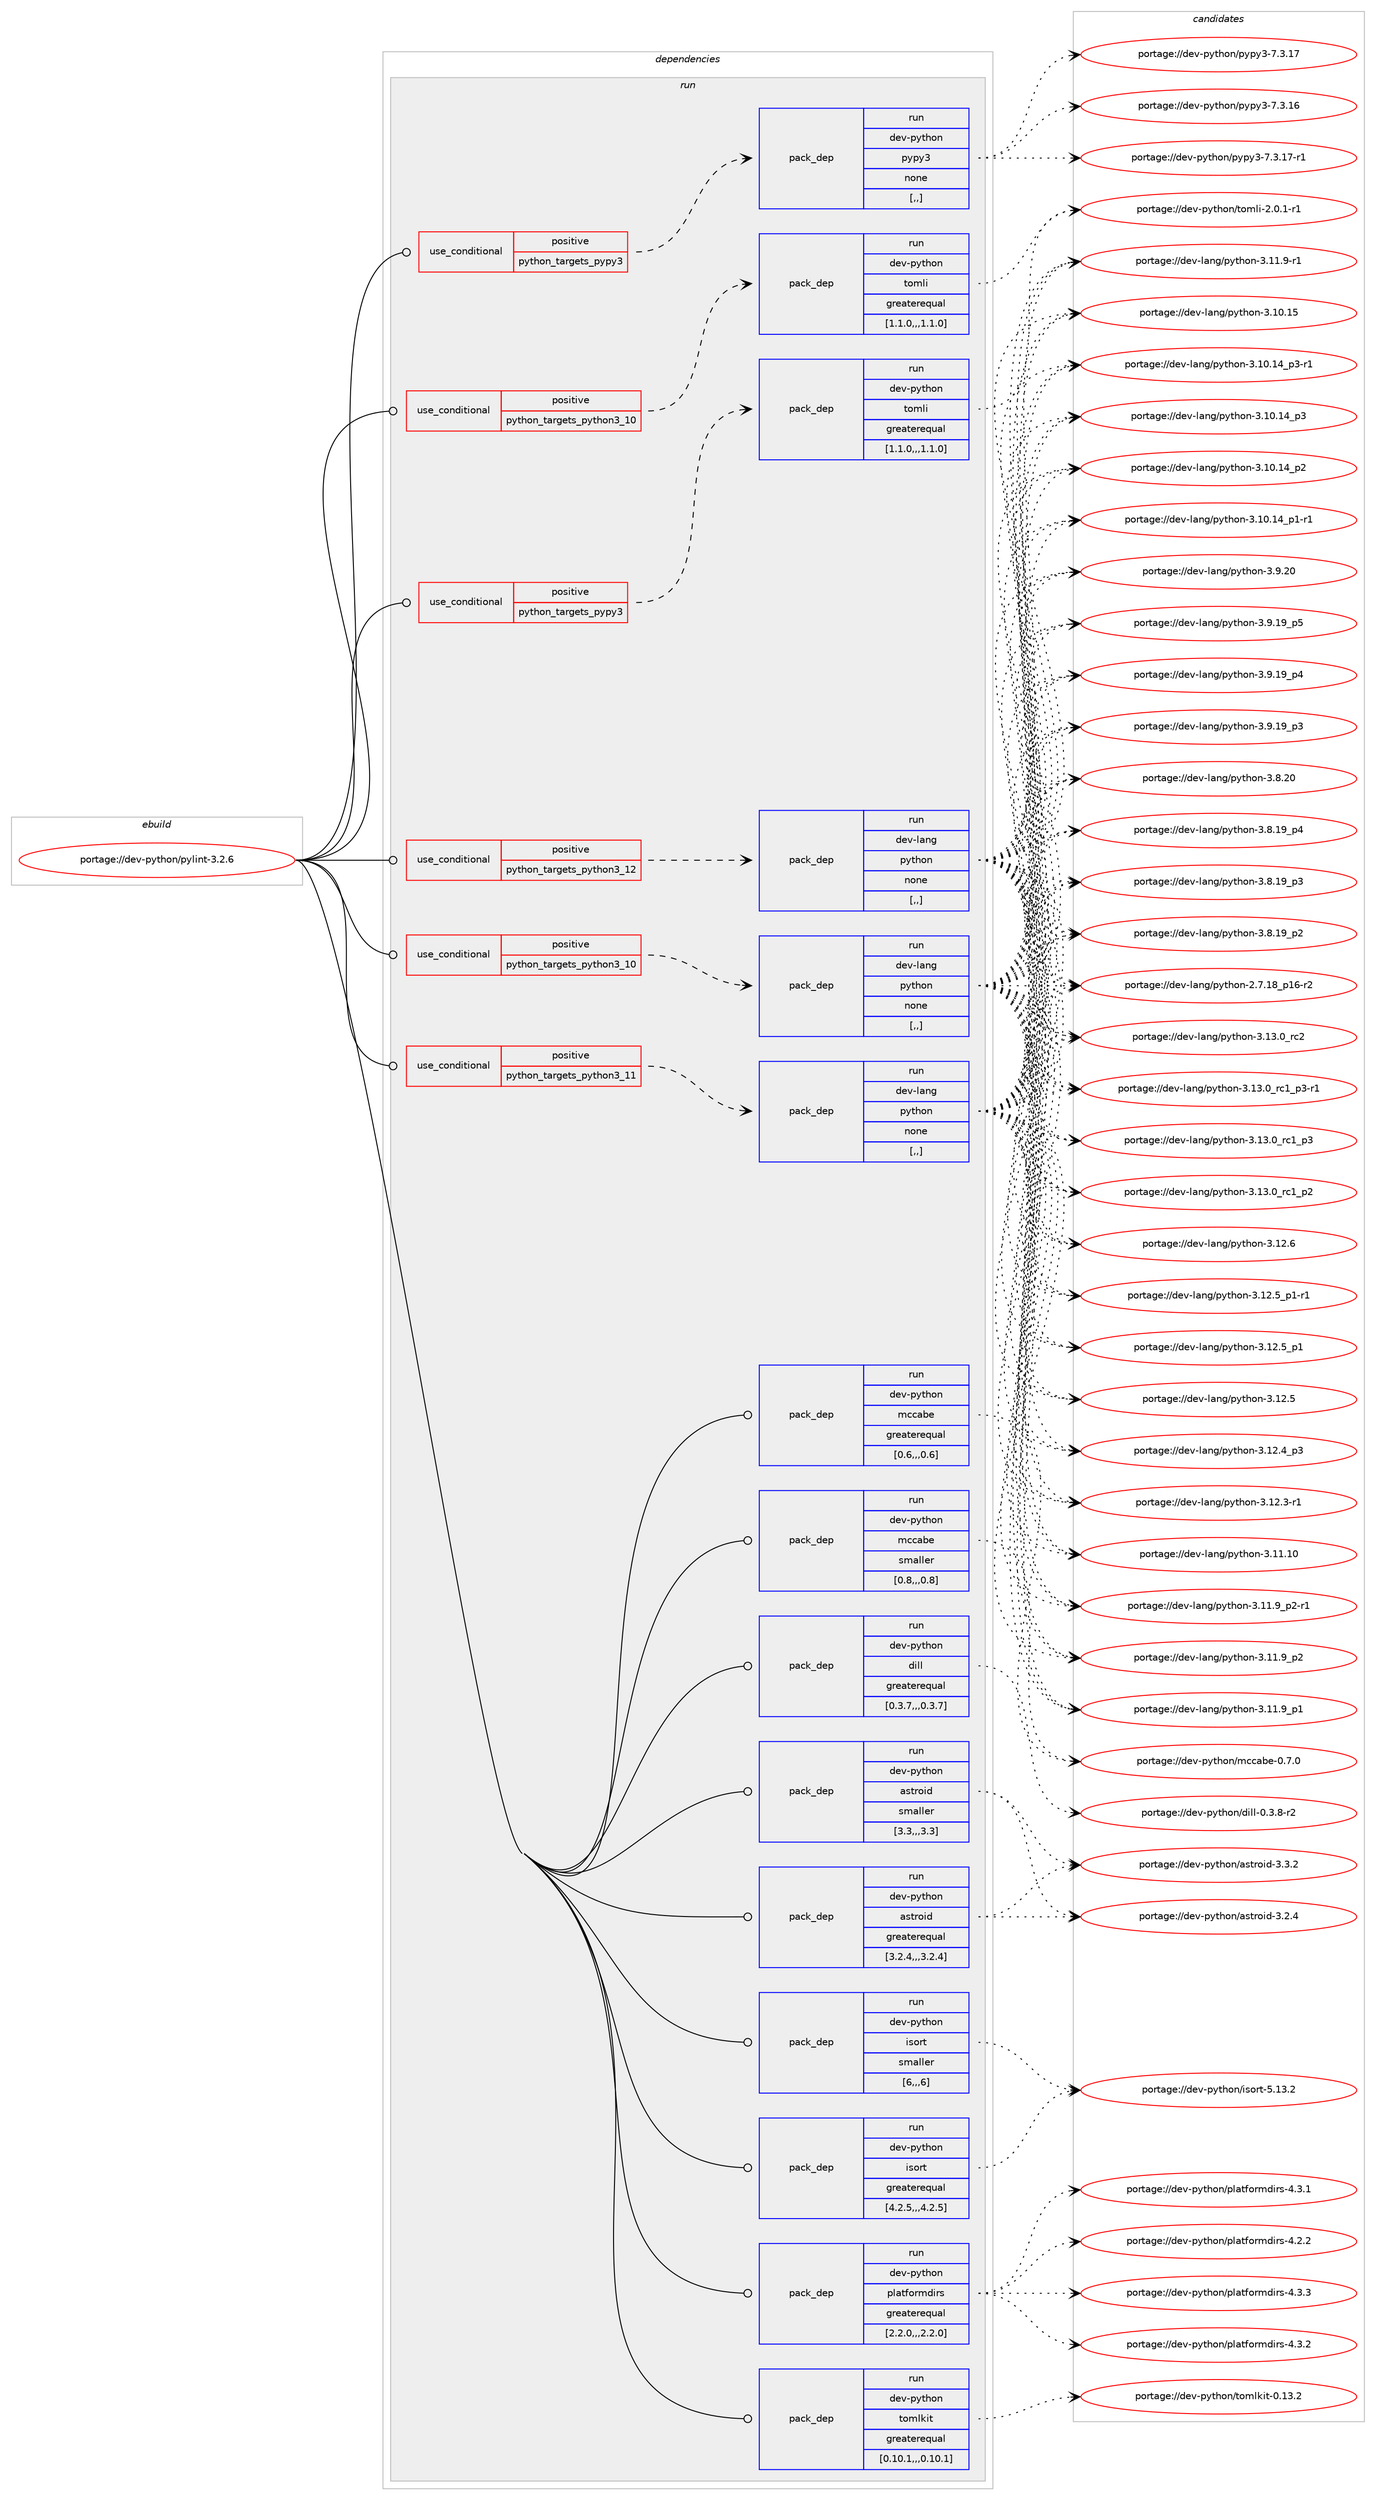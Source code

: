 digraph prolog {

# *************
# Graph options
# *************

newrank=true;
concentrate=true;
compound=true;
graph [rankdir=LR,fontname=Helvetica,fontsize=10,ranksep=1.5];#, ranksep=2.5, nodesep=0.2];
edge  [arrowhead=vee];
node  [fontname=Helvetica,fontsize=10];

# **********
# The ebuild
# **********

subgraph cluster_leftcol {
color=gray;
label=<<i>ebuild</i>>;
id [label="portage://dev-python/pylint-3.2.6", color=red, width=4, href="../dev-python/pylint-3.2.6.svg"];
}

# ****************
# The dependencies
# ****************

subgraph cluster_midcol {
color=gray;
label=<<i>dependencies</i>>;
subgraph cluster_compile {
fillcolor="#eeeeee";
style=filled;
label=<<i>compile</i>>;
}
subgraph cluster_compileandrun {
fillcolor="#eeeeee";
style=filled;
label=<<i>compile and run</i>>;
}
subgraph cluster_run {
fillcolor="#eeeeee";
style=filled;
label=<<i>run</i>>;
subgraph cond167637 {
dependency651942 [label=<<TABLE BORDER="0" CELLBORDER="1" CELLSPACING="0" CELLPADDING="4"><TR><TD ROWSPAN="3" CELLPADDING="10">use_conditional</TD></TR><TR><TD>positive</TD></TR><TR><TD>python_targets_pypy3</TD></TR></TABLE>>, shape=none, color=red];
subgraph pack479476 {
dependency651943 [label=<<TABLE BORDER="0" CELLBORDER="1" CELLSPACING="0" CELLPADDING="4" WIDTH="220"><TR><TD ROWSPAN="6" CELLPADDING="30">pack_dep</TD></TR><TR><TD WIDTH="110">run</TD></TR><TR><TD>dev-python</TD></TR><TR><TD>pypy3</TD></TR><TR><TD>none</TD></TR><TR><TD>[,,]</TD></TR></TABLE>>, shape=none, color=blue];
}
dependency651942:e -> dependency651943:w [weight=20,style="dashed",arrowhead="vee"];
}
id:e -> dependency651942:w [weight=20,style="solid",arrowhead="odot"];
subgraph cond167638 {
dependency651944 [label=<<TABLE BORDER="0" CELLBORDER="1" CELLSPACING="0" CELLPADDING="4"><TR><TD ROWSPAN="3" CELLPADDING="10">use_conditional</TD></TR><TR><TD>positive</TD></TR><TR><TD>python_targets_pypy3</TD></TR></TABLE>>, shape=none, color=red];
subgraph pack479477 {
dependency651945 [label=<<TABLE BORDER="0" CELLBORDER="1" CELLSPACING="0" CELLPADDING="4" WIDTH="220"><TR><TD ROWSPAN="6" CELLPADDING="30">pack_dep</TD></TR><TR><TD WIDTH="110">run</TD></TR><TR><TD>dev-python</TD></TR><TR><TD>tomli</TD></TR><TR><TD>greaterequal</TD></TR><TR><TD>[1.1.0,,,1.1.0]</TD></TR></TABLE>>, shape=none, color=blue];
}
dependency651944:e -> dependency651945:w [weight=20,style="dashed",arrowhead="vee"];
}
id:e -> dependency651944:w [weight=20,style="solid",arrowhead="odot"];
subgraph cond167639 {
dependency651946 [label=<<TABLE BORDER="0" CELLBORDER="1" CELLSPACING="0" CELLPADDING="4"><TR><TD ROWSPAN="3" CELLPADDING="10">use_conditional</TD></TR><TR><TD>positive</TD></TR><TR><TD>python_targets_python3_10</TD></TR></TABLE>>, shape=none, color=red];
subgraph pack479478 {
dependency651947 [label=<<TABLE BORDER="0" CELLBORDER="1" CELLSPACING="0" CELLPADDING="4" WIDTH="220"><TR><TD ROWSPAN="6" CELLPADDING="30">pack_dep</TD></TR><TR><TD WIDTH="110">run</TD></TR><TR><TD>dev-lang</TD></TR><TR><TD>python</TD></TR><TR><TD>none</TD></TR><TR><TD>[,,]</TD></TR></TABLE>>, shape=none, color=blue];
}
dependency651946:e -> dependency651947:w [weight=20,style="dashed",arrowhead="vee"];
}
id:e -> dependency651946:w [weight=20,style="solid",arrowhead="odot"];
subgraph cond167640 {
dependency651948 [label=<<TABLE BORDER="0" CELLBORDER="1" CELLSPACING="0" CELLPADDING="4"><TR><TD ROWSPAN="3" CELLPADDING="10">use_conditional</TD></TR><TR><TD>positive</TD></TR><TR><TD>python_targets_python3_10</TD></TR></TABLE>>, shape=none, color=red];
subgraph pack479479 {
dependency651949 [label=<<TABLE BORDER="0" CELLBORDER="1" CELLSPACING="0" CELLPADDING="4" WIDTH="220"><TR><TD ROWSPAN="6" CELLPADDING="30">pack_dep</TD></TR><TR><TD WIDTH="110">run</TD></TR><TR><TD>dev-python</TD></TR><TR><TD>tomli</TD></TR><TR><TD>greaterequal</TD></TR><TR><TD>[1.1.0,,,1.1.0]</TD></TR></TABLE>>, shape=none, color=blue];
}
dependency651948:e -> dependency651949:w [weight=20,style="dashed",arrowhead="vee"];
}
id:e -> dependency651948:w [weight=20,style="solid",arrowhead="odot"];
subgraph cond167641 {
dependency651950 [label=<<TABLE BORDER="0" CELLBORDER="1" CELLSPACING="0" CELLPADDING="4"><TR><TD ROWSPAN="3" CELLPADDING="10">use_conditional</TD></TR><TR><TD>positive</TD></TR><TR><TD>python_targets_python3_11</TD></TR></TABLE>>, shape=none, color=red];
subgraph pack479480 {
dependency651951 [label=<<TABLE BORDER="0" CELLBORDER="1" CELLSPACING="0" CELLPADDING="4" WIDTH="220"><TR><TD ROWSPAN="6" CELLPADDING="30">pack_dep</TD></TR><TR><TD WIDTH="110">run</TD></TR><TR><TD>dev-lang</TD></TR><TR><TD>python</TD></TR><TR><TD>none</TD></TR><TR><TD>[,,]</TD></TR></TABLE>>, shape=none, color=blue];
}
dependency651950:e -> dependency651951:w [weight=20,style="dashed",arrowhead="vee"];
}
id:e -> dependency651950:w [weight=20,style="solid",arrowhead="odot"];
subgraph cond167642 {
dependency651952 [label=<<TABLE BORDER="0" CELLBORDER="1" CELLSPACING="0" CELLPADDING="4"><TR><TD ROWSPAN="3" CELLPADDING="10">use_conditional</TD></TR><TR><TD>positive</TD></TR><TR><TD>python_targets_python3_12</TD></TR></TABLE>>, shape=none, color=red];
subgraph pack479481 {
dependency651953 [label=<<TABLE BORDER="0" CELLBORDER="1" CELLSPACING="0" CELLPADDING="4" WIDTH="220"><TR><TD ROWSPAN="6" CELLPADDING="30">pack_dep</TD></TR><TR><TD WIDTH="110">run</TD></TR><TR><TD>dev-lang</TD></TR><TR><TD>python</TD></TR><TR><TD>none</TD></TR><TR><TD>[,,]</TD></TR></TABLE>>, shape=none, color=blue];
}
dependency651952:e -> dependency651953:w [weight=20,style="dashed",arrowhead="vee"];
}
id:e -> dependency651952:w [weight=20,style="solid",arrowhead="odot"];
subgraph pack479482 {
dependency651954 [label=<<TABLE BORDER="0" CELLBORDER="1" CELLSPACING="0" CELLPADDING="4" WIDTH="220"><TR><TD ROWSPAN="6" CELLPADDING="30">pack_dep</TD></TR><TR><TD WIDTH="110">run</TD></TR><TR><TD>dev-python</TD></TR><TR><TD>astroid</TD></TR><TR><TD>greaterequal</TD></TR><TR><TD>[3.2.4,,,3.2.4]</TD></TR></TABLE>>, shape=none, color=blue];
}
id:e -> dependency651954:w [weight=20,style="solid",arrowhead="odot"];
subgraph pack479483 {
dependency651955 [label=<<TABLE BORDER="0" CELLBORDER="1" CELLSPACING="0" CELLPADDING="4" WIDTH="220"><TR><TD ROWSPAN="6" CELLPADDING="30">pack_dep</TD></TR><TR><TD WIDTH="110">run</TD></TR><TR><TD>dev-python</TD></TR><TR><TD>astroid</TD></TR><TR><TD>smaller</TD></TR><TR><TD>[3.3,,,3.3]</TD></TR></TABLE>>, shape=none, color=blue];
}
id:e -> dependency651955:w [weight=20,style="solid",arrowhead="odot"];
subgraph pack479484 {
dependency651956 [label=<<TABLE BORDER="0" CELLBORDER="1" CELLSPACING="0" CELLPADDING="4" WIDTH="220"><TR><TD ROWSPAN="6" CELLPADDING="30">pack_dep</TD></TR><TR><TD WIDTH="110">run</TD></TR><TR><TD>dev-python</TD></TR><TR><TD>dill</TD></TR><TR><TD>greaterequal</TD></TR><TR><TD>[0.3.7,,,0.3.7]</TD></TR></TABLE>>, shape=none, color=blue];
}
id:e -> dependency651956:w [weight=20,style="solid",arrowhead="odot"];
subgraph pack479485 {
dependency651957 [label=<<TABLE BORDER="0" CELLBORDER="1" CELLSPACING="0" CELLPADDING="4" WIDTH="220"><TR><TD ROWSPAN="6" CELLPADDING="30">pack_dep</TD></TR><TR><TD WIDTH="110">run</TD></TR><TR><TD>dev-python</TD></TR><TR><TD>isort</TD></TR><TR><TD>greaterequal</TD></TR><TR><TD>[4.2.5,,,4.2.5]</TD></TR></TABLE>>, shape=none, color=blue];
}
id:e -> dependency651957:w [weight=20,style="solid",arrowhead="odot"];
subgraph pack479486 {
dependency651958 [label=<<TABLE BORDER="0" CELLBORDER="1" CELLSPACING="0" CELLPADDING="4" WIDTH="220"><TR><TD ROWSPAN="6" CELLPADDING="30">pack_dep</TD></TR><TR><TD WIDTH="110">run</TD></TR><TR><TD>dev-python</TD></TR><TR><TD>isort</TD></TR><TR><TD>smaller</TD></TR><TR><TD>[6,,,6]</TD></TR></TABLE>>, shape=none, color=blue];
}
id:e -> dependency651958:w [weight=20,style="solid",arrowhead="odot"];
subgraph pack479487 {
dependency651959 [label=<<TABLE BORDER="0" CELLBORDER="1" CELLSPACING="0" CELLPADDING="4" WIDTH="220"><TR><TD ROWSPAN="6" CELLPADDING="30">pack_dep</TD></TR><TR><TD WIDTH="110">run</TD></TR><TR><TD>dev-python</TD></TR><TR><TD>mccabe</TD></TR><TR><TD>greaterequal</TD></TR><TR><TD>[0.6,,,0.6]</TD></TR></TABLE>>, shape=none, color=blue];
}
id:e -> dependency651959:w [weight=20,style="solid",arrowhead="odot"];
subgraph pack479488 {
dependency651960 [label=<<TABLE BORDER="0" CELLBORDER="1" CELLSPACING="0" CELLPADDING="4" WIDTH="220"><TR><TD ROWSPAN="6" CELLPADDING="30">pack_dep</TD></TR><TR><TD WIDTH="110">run</TD></TR><TR><TD>dev-python</TD></TR><TR><TD>mccabe</TD></TR><TR><TD>smaller</TD></TR><TR><TD>[0.8,,,0.8]</TD></TR></TABLE>>, shape=none, color=blue];
}
id:e -> dependency651960:w [weight=20,style="solid",arrowhead="odot"];
subgraph pack479489 {
dependency651961 [label=<<TABLE BORDER="0" CELLBORDER="1" CELLSPACING="0" CELLPADDING="4" WIDTH="220"><TR><TD ROWSPAN="6" CELLPADDING="30">pack_dep</TD></TR><TR><TD WIDTH="110">run</TD></TR><TR><TD>dev-python</TD></TR><TR><TD>platformdirs</TD></TR><TR><TD>greaterequal</TD></TR><TR><TD>[2.2.0,,,2.2.0]</TD></TR></TABLE>>, shape=none, color=blue];
}
id:e -> dependency651961:w [weight=20,style="solid",arrowhead="odot"];
subgraph pack479490 {
dependency651962 [label=<<TABLE BORDER="0" CELLBORDER="1" CELLSPACING="0" CELLPADDING="4" WIDTH="220"><TR><TD ROWSPAN="6" CELLPADDING="30">pack_dep</TD></TR><TR><TD WIDTH="110">run</TD></TR><TR><TD>dev-python</TD></TR><TR><TD>tomlkit</TD></TR><TR><TD>greaterequal</TD></TR><TR><TD>[0.10.1,,,0.10.1]</TD></TR></TABLE>>, shape=none, color=blue];
}
id:e -> dependency651962:w [weight=20,style="solid",arrowhead="odot"];
}
}

# **************
# The candidates
# **************

subgraph cluster_choices {
rank=same;
color=gray;
label=<<i>candidates</i>>;

subgraph choice479476 {
color=black;
nodesep=1;
choice100101118451121211161041111104711212111212151455546514649554511449 [label="portage://dev-python/pypy3-7.3.17-r1", color=red, width=4,href="../dev-python/pypy3-7.3.17-r1.svg"];
choice10010111845112121116104111110471121211121215145554651464955 [label="portage://dev-python/pypy3-7.3.17", color=red, width=4,href="../dev-python/pypy3-7.3.17.svg"];
choice10010111845112121116104111110471121211121215145554651464954 [label="portage://dev-python/pypy3-7.3.16", color=red, width=4,href="../dev-python/pypy3-7.3.16.svg"];
dependency651943:e -> choice100101118451121211161041111104711212111212151455546514649554511449:w [style=dotted,weight="100"];
dependency651943:e -> choice10010111845112121116104111110471121211121215145554651464955:w [style=dotted,weight="100"];
dependency651943:e -> choice10010111845112121116104111110471121211121215145554651464954:w [style=dotted,weight="100"];
}
subgraph choice479477 {
color=black;
nodesep=1;
choice10010111845112121116104111110471161111091081054550464846494511449 [label="portage://dev-python/tomli-2.0.1-r1", color=red, width=4,href="../dev-python/tomli-2.0.1-r1.svg"];
dependency651945:e -> choice10010111845112121116104111110471161111091081054550464846494511449:w [style=dotted,weight="100"];
}
subgraph choice479478 {
color=black;
nodesep=1;
choice10010111845108971101034711212111610411111045514649514648951149950 [label="portage://dev-lang/python-3.13.0_rc2", color=red, width=4,href="../dev-lang/python-3.13.0_rc2.svg"];
choice1001011184510897110103471121211161041111104551464951464895114994995112514511449 [label="portage://dev-lang/python-3.13.0_rc1_p3-r1", color=red, width=4,href="../dev-lang/python-3.13.0_rc1_p3-r1.svg"];
choice100101118451089711010347112121116104111110455146495146489511499499511251 [label="portage://dev-lang/python-3.13.0_rc1_p3", color=red, width=4,href="../dev-lang/python-3.13.0_rc1_p3.svg"];
choice100101118451089711010347112121116104111110455146495146489511499499511250 [label="portage://dev-lang/python-3.13.0_rc1_p2", color=red, width=4,href="../dev-lang/python-3.13.0_rc1_p2.svg"];
choice10010111845108971101034711212111610411111045514649504654 [label="portage://dev-lang/python-3.12.6", color=red, width=4,href="../dev-lang/python-3.12.6.svg"];
choice1001011184510897110103471121211161041111104551464950465395112494511449 [label="portage://dev-lang/python-3.12.5_p1-r1", color=red, width=4,href="../dev-lang/python-3.12.5_p1-r1.svg"];
choice100101118451089711010347112121116104111110455146495046539511249 [label="portage://dev-lang/python-3.12.5_p1", color=red, width=4,href="../dev-lang/python-3.12.5_p1.svg"];
choice10010111845108971101034711212111610411111045514649504653 [label="portage://dev-lang/python-3.12.5", color=red, width=4,href="../dev-lang/python-3.12.5.svg"];
choice100101118451089711010347112121116104111110455146495046529511251 [label="portage://dev-lang/python-3.12.4_p3", color=red, width=4,href="../dev-lang/python-3.12.4_p3.svg"];
choice100101118451089711010347112121116104111110455146495046514511449 [label="portage://dev-lang/python-3.12.3-r1", color=red, width=4,href="../dev-lang/python-3.12.3-r1.svg"];
choice1001011184510897110103471121211161041111104551464949464948 [label="portage://dev-lang/python-3.11.10", color=red, width=4,href="../dev-lang/python-3.11.10.svg"];
choice1001011184510897110103471121211161041111104551464949465795112504511449 [label="portage://dev-lang/python-3.11.9_p2-r1", color=red, width=4,href="../dev-lang/python-3.11.9_p2-r1.svg"];
choice100101118451089711010347112121116104111110455146494946579511250 [label="portage://dev-lang/python-3.11.9_p2", color=red, width=4,href="../dev-lang/python-3.11.9_p2.svg"];
choice100101118451089711010347112121116104111110455146494946579511249 [label="portage://dev-lang/python-3.11.9_p1", color=red, width=4,href="../dev-lang/python-3.11.9_p1.svg"];
choice100101118451089711010347112121116104111110455146494946574511449 [label="portage://dev-lang/python-3.11.9-r1", color=red, width=4,href="../dev-lang/python-3.11.9-r1.svg"];
choice1001011184510897110103471121211161041111104551464948464953 [label="portage://dev-lang/python-3.10.15", color=red, width=4,href="../dev-lang/python-3.10.15.svg"];
choice100101118451089711010347112121116104111110455146494846495295112514511449 [label="portage://dev-lang/python-3.10.14_p3-r1", color=red, width=4,href="../dev-lang/python-3.10.14_p3-r1.svg"];
choice10010111845108971101034711212111610411111045514649484649529511251 [label="portage://dev-lang/python-3.10.14_p3", color=red, width=4,href="../dev-lang/python-3.10.14_p3.svg"];
choice10010111845108971101034711212111610411111045514649484649529511250 [label="portage://dev-lang/python-3.10.14_p2", color=red, width=4,href="../dev-lang/python-3.10.14_p2.svg"];
choice100101118451089711010347112121116104111110455146494846495295112494511449 [label="portage://dev-lang/python-3.10.14_p1-r1", color=red, width=4,href="../dev-lang/python-3.10.14_p1-r1.svg"];
choice10010111845108971101034711212111610411111045514657465048 [label="portage://dev-lang/python-3.9.20", color=red, width=4,href="../dev-lang/python-3.9.20.svg"];
choice100101118451089711010347112121116104111110455146574649579511253 [label="portage://dev-lang/python-3.9.19_p5", color=red, width=4,href="../dev-lang/python-3.9.19_p5.svg"];
choice100101118451089711010347112121116104111110455146574649579511252 [label="portage://dev-lang/python-3.9.19_p4", color=red, width=4,href="../dev-lang/python-3.9.19_p4.svg"];
choice100101118451089711010347112121116104111110455146574649579511251 [label="portage://dev-lang/python-3.9.19_p3", color=red, width=4,href="../dev-lang/python-3.9.19_p3.svg"];
choice10010111845108971101034711212111610411111045514656465048 [label="portage://dev-lang/python-3.8.20", color=red, width=4,href="../dev-lang/python-3.8.20.svg"];
choice100101118451089711010347112121116104111110455146564649579511252 [label="portage://dev-lang/python-3.8.19_p4", color=red, width=4,href="../dev-lang/python-3.8.19_p4.svg"];
choice100101118451089711010347112121116104111110455146564649579511251 [label="portage://dev-lang/python-3.8.19_p3", color=red, width=4,href="../dev-lang/python-3.8.19_p3.svg"];
choice100101118451089711010347112121116104111110455146564649579511250 [label="portage://dev-lang/python-3.8.19_p2", color=red, width=4,href="../dev-lang/python-3.8.19_p2.svg"];
choice100101118451089711010347112121116104111110455046554649569511249544511450 [label="portage://dev-lang/python-2.7.18_p16-r2", color=red, width=4,href="../dev-lang/python-2.7.18_p16-r2.svg"];
dependency651947:e -> choice10010111845108971101034711212111610411111045514649514648951149950:w [style=dotted,weight="100"];
dependency651947:e -> choice1001011184510897110103471121211161041111104551464951464895114994995112514511449:w [style=dotted,weight="100"];
dependency651947:e -> choice100101118451089711010347112121116104111110455146495146489511499499511251:w [style=dotted,weight="100"];
dependency651947:e -> choice100101118451089711010347112121116104111110455146495146489511499499511250:w [style=dotted,weight="100"];
dependency651947:e -> choice10010111845108971101034711212111610411111045514649504654:w [style=dotted,weight="100"];
dependency651947:e -> choice1001011184510897110103471121211161041111104551464950465395112494511449:w [style=dotted,weight="100"];
dependency651947:e -> choice100101118451089711010347112121116104111110455146495046539511249:w [style=dotted,weight="100"];
dependency651947:e -> choice10010111845108971101034711212111610411111045514649504653:w [style=dotted,weight="100"];
dependency651947:e -> choice100101118451089711010347112121116104111110455146495046529511251:w [style=dotted,weight="100"];
dependency651947:e -> choice100101118451089711010347112121116104111110455146495046514511449:w [style=dotted,weight="100"];
dependency651947:e -> choice1001011184510897110103471121211161041111104551464949464948:w [style=dotted,weight="100"];
dependency651947:e -> choice1001011184510897110103471121211161041111104551464949465795112504511449:w [style=dotted,weight="100"];
dependency651947:e -> choice100101118451089711010347112121116104111110455146494946579511250:w [style=dotted,weight="100"];
dependency651947:e -> choice100101118451089711010347112121116104111110455146494946579511249:w [style=dotted,weight="100"];
dependency651947:e -> choice100101118451089711010347112121116104111110455146494946574511449:w [style=dotted,weight="100"];
dependency651947:e -> choice1001011184510897110103471121211161041111104551464948464953:w [style=dotted,weight="100"];
dependency651947:e -> choice100101118451089711010347112121116104111110455146494846495295112514511449:w [style=dotted,weight="100"];
dependency651947:e -> choice10010111845108971101034711212111610411111045514649484649529511251:w [style=dotted,weight="100"];
dependency651947:e -> choice10010111845108971101034711212111610411111045514649484649529511250:w [style=dotted,weight="100"];
dependency651947:e -> choice100101118451089711010347112121116104111110455146494846495295112494511449:w [style=dotted,weight="100"];
dependency651947:e -> choice10010111845108971101034711212111610411111045514657465048:w [style=dotted,weight="100"];
dependency651947:e -> choice100101118451089711010347112121116104111110455146574649579511253:w [style=dotted,weight="100"];
dependency651947:e -> choice100101118451089711010347112121116104111110455146574649579511252:w [style=dotted,weight="100"];
dependency651947:e -> choice100101118451089711010347112121116104111110455146574649579511251:w [style=dotted,weight="100"];
dependency651947:e -> choice10010111845108971101034711212111610411111045514656465048:w [style=dotted,weight="100"];
dependency651947:e -> choice100101118451089711010347112121116104111110455146564649579511252:w [style=dotted,weight="100"];
dependency651947:e -> choice100101118451089711010347112121116104111110455146564649579511251:w [style=dotted,weight="100"];
dependency651947:e -> choice100101118451089711010347112121116104111110455146564649579511250:w [style=dotted,weight="100"];
dependency651947:e -> choice100101118451089711010347112121116104111110455046554649569511249544511450:w [style=dotted,weight="100"];
}
subgraph choice479479 {
color=black;
nodesep=1;
choice10010111845112121116104111110471161111091081054550464846494511449 [label="portage://dev-python/tomli-2.0.1-r1", color=red, width=4,href="../dev-python/tomli-2.0.1-r1.svg"];
dependency651949:e -> choice10010111845112121116104111110471161111091081054550464846494511449:w [style=dotted,weight="100"];
}
subgraph choice479480 {
color=black;
nodesep=1;
choice10010111845108971101034711212111610411111045514649514648951149950 [label="portage://dev-lang/python-3.13.0_rc2", color=red, width=4,href="../dev-lang/python-3.13.0_rc2.svg"];
choice1001011184510897110103471121211161041111104551464951464895114994995112514511449 [label="portage://dev-lang/python-3.13.0_rc1_p3-r1", color=red, width=4,href="../dev-lang/python-3.13.0_rc1_p3-r1.svg"];
choice100101118451089711010347112121116104111110455146495146489511499499511251 [label="portage://dev-lang/python-3.13.0_rc1_p3", color=red, width=4,href="../dev-lang/python-3.13.0_rc1_p3.svg"];
choice100101118451089711010347112121116104111110455146495146489511499499511250 [label="portage://dev-lang/python-3.13.0_rc1_p2", color=red, width=4,href="../dev-lang/python-3.13.0_rc1_p2.svg"];
choice10010111845108971101034711212111610411111045514649504654 [label="portage://dev-lang/python-3.12.6", color=red, width=4,href="../dev-lang/python-3.12.6.svg"];
choice1001011184510897110103471121211161041111104551464950465395112494511449 [label="portage://dev-lang/python-3.12.5_p1-r1", color=red, width=4,href="../dev-lang/python-3.12.5_p1-r1.svg"];
choice100101118451089711010347112121116104111110455146495046539511249 [label="portage://dev-lang/python-3.12.5_p1", color=red, width=4,href="../dev-lang/python-3.12.5_p1.svg"];
choice10010111845108971101034711212111610411111045514649504653 [label="portage://dev-lang/python-3.12.5", color=red, width=4,href="../dev-lang/python-3.12.5.svg"];
choice100101118451089711010347112121116104111110455146495046529511251 [label="portage://dev-lang/python-3.12.4_p3", color=red, width=4,href="../dev-lang/python-3.12.4_p3.svg"];
choice100101118451089711010347112121116104111110455146495046514511449 [label="portage://dev-lang/python-3.12.3-r1", color=red, width=4,href="../dev-lang/python-3.12.3-r1.svg"];
choice1001011184510897110103471121211161041111104551464949464948 [label="portage://dev-lang/python-3.11.10", color=red, width=4,href="../dev-lang/python-3.11.10.svg"];
choice1001011184510897110103471121211161041111104551464949465795112504511449 [label="portage://dev-lang/python-3.11.9_p2-r1", color=red, width=4,href="../dev-lang/python-3.11.9_p2-r1.svg"];
choice100101118451089711010347112121116104111110455146494946579511250 [label="portage://dev-lang/python-3.11.9_p2", color=red, width=4,href="../dev-lang/python-3.11.9_p2.svg"];
choice100101118451089711010347112121116104111110455146494946579511249 [label="portage://dev-lang/python-3.11.9_p1", color=red, width=4,href="../dev-lang/python-3.11.9_p1.svg"];
choice100101118451089711010347112121116104111110455146494946574511449 [label="portage://dev-lang/python-3.11.9-r1", color=red, width=4,href="../dev-lang/python-3.11.9-r1.svg"];
choice1001011184510897110103471121211161041111104551464948464953 [label="portage://dev-lang/python-3.10.15", color=red, width=4,href="../dev-lang/python-3.10.15.svg"];
choice100101118451089711010347112121116104111110455146494846495295112514511449 [label="portage://dev-lang/python-3.10.14_p3-r1", color=red, width=4,href="../dev-lang/python-3.10.14_p3-r1.svg"];
choice10010111845108971101034711212111610411111045514649484649529511251 [label="portage://dev-lang/python-3.10.14_p3", color=red, width=4,href="../dev-lang/python-3.10.14_p3.svg"];
choice10010111845108971101034711212111610411111045514649484649529511250 [label="portage://dev-lang/python-3.10.14_p2", color=red, width=4,href="../dev-lang/python-3.10.14_p2.svg"];
choice100101118451089711010347112121116104111110455146494846495295112494511449 [label="portage://dev-lang/python-3.10.14_p1-r1", color=red, width=4,href="../dev-lang/python-3.10.14_p1-r1.svg"];
choice10010111845108971101034711212111610411111045514657465048 [label="portage://dev-lang/python-3.9.20", color=red, width=4,href="../dev-lang/python-3.9.20.svg"];
choice100101118451089711010347112121116104111110455146574649579511253 [label="portage://dev-lang/python-3.9.19_p5", color=red, width=4,href="../dev-lang/python-3.9.19_p5.svg"];
choice100101118451089711010347112121116104111110455146574649579511252 [label="portage://dev-lang/python-3.9.19_p4", color=red, width=4,href="../dev-lang/python-3.9.19_p4.svg"];
choice100101118451089711010347112121116104111110455146574649579511251 [label="portage://dev-lang/python-3.9.19_p3", color=red, width=4,href="../dev-lang/python-3.9.19_p3.svg"];
choice10010111845108971101034711212111610411111045514656465048 [label="portage://dev-lang/python-3.8.20", color=red, width=4,href="../dev-lang/python-3.8.20.svg"];
choice100101118451089711010347112121116104111110455146564649579511252 [label="portage://dev-lang/python-3.8.19_p4", color=red, width=4,href="../dev-lang/python-3.8.19_p4.svg"];
choice100101118451089711010347112121116104111110455146564649579511251 [label="portage://dev-lang/python-3.8.19_p3", color=red, width=4,href="../dev-lang/python-3.8.19_p3.svg"];
choice100101118451089711010347112121116104111110455146564649579511250 [label="portage://dev-lang/python-3.8.19_p2", color=red, width=4,href="../dev-lang/python-3.8.19_p2.svg"];
choice100101118451089711010347112121116104111110455046554649569511249544511450 [label="portage://dev-lang/python-2.7.18_p16-r2", color=red, width=4,href="../dev-lang/python-2.7.18_p16-r2.svg"];
dependency651951:e -> choice10010111845108971101034711212111610411111045514649514648951149950:w [style=dotted,weight="100"];
dependency651951:e -> choice1001011184510897110103471121211161041111104551464951464895114994995112514511449:w [style=dotted,weight="100"];
dependency651951:e -> choice100101118451089711010347112121116104111110455146495146489511499499511251:w [style=dotted,weight="100"];
dependency651951:e -> choice100101118451089711010347112121116104111110455146495146489511499499511250:w [style=dotted,weight="100"];
dependency651951:e -> choice10010111845108971101034711212111610411111045514649504654:w [style=dotted,weight="100"];
dependency651951:e -> choice1001011184510897110103471121211161041111104551464950465395112494511449:w [style=dotted,weight="100"];
dependency651951:e -> choice100101118451089711010347112121116104111110455146495046539511249:w [style=dotted,weight="100"];
dependency651951:e -> choice10010111845108971101034711212111610411111045514649504653:w [style=dotted,weight="100"];
dependency651951:e -> choice100101118451089711010347112121116104111110455146495046529511251:w [style=dotted,weight="100"];
dependency651951:e -> choice100101118451089711010347112121116104111110455146495046514511449:w [style=dotted,weight="100"];
dependency651951:e -> choice1001011184510897110103471121211161041111104551464949464948:w [style=dotted,weight="100"];
dependency651951:e -> choice1001011184510897110103471121211161041111104551464949465795112504511449:w [style=dotted,weight="100"];
dependency651951:e -> choice100101118451089711010347112121116104111110455146494946579511250:w [style=dotted,weight="100"];
dependency651951:e -> choice100101118451089711010347112121116104111110455146494946579511249:w [style=dotted,weight="100"];
dependency651951:e -> choice100101118451089711010347112121116104111110455146494946574511449:w [style=dotted,weight="100"];
dependency651951:e -> choice1001011184510897110103471121211161041111104551464948464953:w [style=dotted,weight="100"];
dependency651951:e -> choice100101118451089711010347112121116104111110455146494846495295112514511449:w [style=dotted,weight="100"];
dependency651951:e -> choice10010111845108971101034711212111610411111045514649484649529511251:w [style=dotted,weight="100"];
dependency651951:e -> choice10010111845108971101034711212111610411111045514649484649529511250:w [style=dotted,weight="100"];
dependency651951:e -> choice100101118451089711010347112121116104111110455146494846495295112494511449:w [style=dotted,weight="100"];
dependency651951:e -> choice10010111845108971101034711212111610411111045514657465048:w [style=dotted,weight="100"];
dependency651951:e -> choice100101118451089711010347112121116104111110455146574649579511253:w [style=dotted,weight="100"];
dependency651951:e -> choice100101118451089711010347112121116104111110455146574649579511252:w [style=dotted,weight="100"];
dependency651951:e -> choice100101118451089711010347112121116104111110455146574649579511251:w [style=dotted,weight="100"];
dependency651951:e -> choice10010111845108971101034711212111610411111045514656465048:w [style=dotted,weight="100"];
dependency651951:e -> choice100101118451089711010347112121116104111110455146564649579511252:w [style=dotted,weight="100"];
dependency651951:e -> choice100101118451089711010347112121116104111110455146564649579511251:w [style=dotted,weight="100"];
dependency651951:e -> choice100101118451089711010347112121116104111110455146564649579511250:w [style=dotted,weight="100"];
dependency651951:e -> choice100101118451089711010347112121116104111110455046554649569511249544511450:w [style=dotted,weight="100"];
}
subgraph choice479481 {
color=black;
nodesep=1;
choice10010111845108971101034711212111610411111045514649514648951149950 [label="portage://dev-lang/python-3.13.0_rc2", color=red, width=4,href="../dev-lang/python-3.13.0_rc2.svg"];
choice1001011184510897110103471121211161041111104551464951464895114994995112514511449 [label="portage://dev-lang/python-3.13.0_rc1_p3-r1", color=red, width=4,href="../dev-lang/python-3.13.0_rc1_p3-r1.svg"];
choice100101118451089711010347112121116104111110455146495146489511499499511251 [label="portage://dev-lang/python-3.13.0_rc1_p3", color=red, width=4,href="../dev-lang/python-3.13.0_rc1_p3.svg"];
choice100101118451089711010347112121116104111110455146495146489511499499511250 [label="portage://dev-lang/python-3.13.0_rc1_p2", color=red, width=4,href="../dev-lang/python-3.13.0_rc1_p2.svg"];
choice10010111845108971101034711212111610411111045514649504654 [label="portage://dev-lang/python-3.12.6", color=red, width=4,href="../dev-lang/python-3.12.6.svg"];
choice1001011184510897110103471121211161041111104551464950465395112494511449 [label="portage://dev-lang/python-3.12.5_p1-r1", color=red, width=4,href="../dev-lang/python-3.12.5_p1-r1.svg"];
choice100101118451089711010347112121116104111110455146495046539511249 [label="portage://dev-lang/python-3.12.5_p1", color=red, width=4,href="../dev-lang/python-3.12.5_p1.svg"];
choice10010111845108971101034711212111610411111045514649504653 [label="portage://dev-lang/python-3.12.5", color=red, width=4,href="../dev-lang/python-3.12.5.svg"];
choice100101118451089711010347112121116104111110455146495046529511251 [label="portage://dev-lang/python-3.12.4_p3", color=red, width=4,href="../dev-lang/python-3.12.4_p3.svg"];
choice100101118451089711010347112121116104111110455146495046514511449 [label="portage://dev-lang/python-3.12.3-r1", color=red, width=4,href="../dev-lang/python-3.12.3-r1.svg"];
choice1001011184510897110103471121211161041111104551464949464948 [label="portage://dev-lang/python-3.11.10", color=red, width=4,href="../dev-lang/python-3.11.10.svg"];
choice1001011184510897110103471121211161041111104551464949465795112504511449 [label="portage://dev-lang/python-3.11.9_p2-r1", color=red, width=4,href="../dev-lang/python-3.11.9_p2-r1.svg"];
choice100101118451089711010347112121116104111110455146494946579511250 [label="portage://dev-lang/python-3.11.9_p2", color=red, width=4,href="../dev-lang/python-3.11.9_p2.svg"];
choice100101118451089711010347112121116104111110455146494946579511249 [label="portage://dev-lang/python-3.11.9_p1", color=red, width=4,href="../dev-lang/python-3.11.9_p1.svg"];
choice100101118451089711010347112121116104111110455146494946574511449 [label="portage://dev-lang/python-3.11.9-r1", color=red, width=4,href="../dev-lang/python-3.11.9-r1.svg"];
choice1001011184510897110103471121211161041111104551464948464953 [label="portage://dev-lang/python-3.10.15", color=red, width=4,href="../dev-lang/python-3.10.15.svg"];
choice100101118451089711010347112121116104111110455146494846495295112514511449 [label="portage://dev-lang/python-3.10.14_p3-r1", color=red, width=4,href="../dev-lang/python-3.10.14_p3-r1.svg"];
choice10010111845108971101034711212111610411111045514649484649529511251 [label="portage://dev-lang/python-3.10.14_p3", color=red, width=4,href="../dev-lang/python-3.10.14_p3.svg"];
choice10010111845108971101034711212111610411111045514649484649529511250 [label="portage://dev-lang/python-3.10.14_p2", color=red, width=4,href="../dev-lang/python-3.10.14_p2.svg"];
choice100101118451089711010347112121116104111110455146494846495295112494511449 [label="portage://dev-lang/python-3.10.14_p1-r1", color=red, width=4,href="../dev-lang/python-3.10.14_p1-r1.svg"];
choice10010111845108971101034711212111610411111045514657465048 [label="portage://dev-lang/python-3.9.20", color=red, width=4,href="../dev-lang/python-3.9.20.svg"];
choice100101118451089711010347112121116104111110455146574649579511253 [label="portage://dev-lang/python-3.9.19_p5", color=red, width=4,href="../dev-lang/python-3.9.19_p5.svg"];
choice100101118451089711010347112121116104111110455146574649579511252 [label="portage://dev-lang/python-3.9.19_p4", color=red, width=4,href="../dev-lang/python-3.9.19_p4.svg"];
choice100101118451089711010347112121116104111110455146574649579511251 [label="portage://dev-lang/python-3.9.19_p3", color=red, width=4,href="../dev-lang/python-3.9.19_p3.svg"];
choice10010111845108971101034711212111610411111045514656465048 [label="portage://dev-lang/python-3.8.20", color=red, width=4,href="../dev-lang/python-3.8.20.svg"];
choice100101118451089711010347112121116104111110455146564649579511252 [label="portage://dev-lang/python-3.8.19_p4", color=red, width=4,href="../dev-lang/python-3.8.19_p4.svg"];
choice100101118451089711010347112121116104111110455146564649579511251 [label="portage://dev-lang/python-3.8.19_p3", color=red, width=4,href="../dev-lang/python-3.8.19_p3.svg"];
choice100101118451089711010347112121116104111110455146564649579511250 [label="portage://dev-lang/python-3.8.19_p2", color=red, width=4,href="../dev-lang/python-3.8.19_p2.svg"];
choice100101118451089711010347112121116104111110455046554649569511249544511450 [label="portage://dev-lang/python-2.7.18_p16-r2", color=red, width=4,href="../dev-lang/python-2.7.18_p16-r2.svg"];
dependency651953:e -> choice10010111845108971101034711212111610411111045514649514648951149950:w [style=dotted,weight="100"];
dependency651953:e -> choice1001011184510897110103471121211161041111104551464951464895114994995112514511449:w [style=dotted,weight="100"];
dependency651953:e -> choice100101118451089711010347112121116104111110455146495146489511499499511251:w [style=dotted,weight="100"];
dependency651953:e -> choice100101118451089711010347112121116104111110455146495146489511499499511250:w [style=dotted,weight="100"];
dependency651953:e -> choice10010111845108971101034711212111610411111045514649504654:w [style=dotted,weight="100"];
dependency651953:e -> choice1001011184510897110103471121211161041111104551464950465395112494511449:w [style=dotted,weight="100"];
dependency651953:e -> choice100101118451089711010347112121116104111110455146495046539511249:w [style=dotted,weight="100"];
dependency651953:e -> choice10010111845108971101034711212111610411111045514649504653:w [style=dotted,weight="100"];
dependency651953:e -> choice100101118451089711010347112121116104111110455146495046529511251:w [style=dotted,weight="100"];
dependency651953:e -> choice100101118451089711010347112121116104111110455146495046514511449:w [style=dotted,weight="100"];
dependency651953:e -> choice1001011184510897110103471121211161041111104551464949464948:w [style=dotted,weight="100"];
dependency651953:e -> choice1001011184510897110103471121211161041111104551464949465795112504511449:w [style=dotted,weight="100"];
dependency651953:e -> choice100101118451089711010347112121116104111110455146494946579511250:w [style=dotted,weight="100"];
dependency651953:e -> choice100101118451089711010347112121116104111110455146494946579511249:w [style=dotted,weight="100"];
dependency651953:e -> choice100101118451089711010347112121116104111110455146494946574511449:w [style=dotted,weight="100"];
dependency651953:e -> choice1001011184510897110103471121211161041111104551464948464953:w [style=dotted,weight="100"];
dependency651953:e -> choice100101118451089711010347112121116104111110455146494846495295112514511449:w [style=dotted,weight="100"];
dependency651953:e -> choice10010111845108971101034711212111610411111045514649484649529511251:w [style=dotted,weight="100"];
dependency651953:e -> choice10010111845108971101034711212111610411111045514649484649529511250:w [style=dotted,weight="100"];
dependency651953:e -> choice100101118451089711010347112121116104111110455146494846495295112494511449:w [style=dotted,weight="100"];
dependency651953:e -> choice10010111845108971101034711212111610411111045514657465048:w [style=dotted,weight="100"];
dependency651953:e -> choice100101118451089711010347112121116104111110455146574649579511253:w [style=dotted,weight="100"];
dependency651953:e -> choice100101118451089711010347112121116104111110455146574649579511252:w [style=dotted,weight="100"];
dependency651953:e -> choice100101118451089711010347112121116104111110455146574649579511251:w [style=dotted,weight="100"];
dependency651953:e -> choice10010111845108971101034711212111610411111045514656465048:w [style=dotted,weight="100"];
dependency651953:e -> choice100101118451089711010347112121116104111110455146564649579511252:w [style=dotted,weight="100"];
dependency651953:e -> choice100101118451089711010347112121116104111110455146564649579511251:w [style=dotted,weight="100"];
dependency651953:e -> choice100101118451089711010347112121116104111110455146564649579511250:w [style=dotted,weight="100"];
dependency651953:e -> choice100101118451089711010347112121116104111110455046554649569511249544511450:w [style=dotted,weight="100"];
}
subgraph choice479482 {
color=black;
nodesep=1;
choice100101118451121211161041111104797115116114111105100455146514650 [label="portage://dev-python/astroid-3.3.2", color=red, width=4,href="../dev-python/astroid-3.3.2.svg"];
choice100101118451121211161041111104797115116114111105100455146504652 [label="portage://dev-python/astroid-3.2.4", color=red, width=4,href="../dev-python/astroid-3.2.4.svg"];
dependency651954:e -> choice100101118451121211161041111104797115116114111105100455146514650:w [style=dotted,weight="100"];
dependency651954:e -> choice100101118451121211161041111104797115116114111105100455146504652:w [style=dotted,weight="100"];
}
subgraph choice479483 {
color=black;
nodesep=1;
choice100101118451121211161041111104797115116114111105100455146514650 [label="portage://dev-python/astroid-3.3.2", color=red, width=4,href="../dev-python/astroid-3.3.2.svg"];
choice100101118451121211161041111104797115116114111105100455146504652 [label="portage://dev-python/astroid-3.2.4", color=red, width=4,href="../dev-python/astroid-3.2.4.svg"];
dependency651955:e -> choice100101118451121211161041111104797115116114111105100455146514650:w [style=dotted,weight="100"];
dependency651955:e -> choice100101118451121211161041111104797115116114111105100455146504652:w [style=dotted,weight="100"];
}
subgraph choice479484 {
color=black;
nodesep=1;
choice10010111845112121116104111110471001051081084548465146564511450 [label="portage://dev-python/dill-0.3.8-r2", color=red, width=4,href="../dev-python/dill-0.3.8-r2.svg"];
dependency651956:e -> choice10010111845112121116104111110471001051081084548465146564511450:w [style=dotted,weight="100"];
}
subgraph choice479485 {
color=black;
nodesep=1;
choice100101118451121211161041111104710511511111411645534649514650 [label="portage://dev-python/isort-5.13.2", color=red, width=4,href="../dev-python/isort-5.13.2.svg"];
dependency651957:e -> choice100101118451121211161041111104710511511111411645534649514650:w [style=dotted,weight="100"];
}
subgraph choice479486 {
color=black;
nodesep=1;
choice100101118451121211161041111104710511511111411645534649514650 [label="portage://dev-python/isort-5.13.2", color=red, width=4,href="../dev-python/isort-5.13.2.svg"];
dependency651958:e -> choice100101118451121211161041111104710511511111411645534649514650:w [style=dotted,weight="100"];
}
subgraph choice479487 {
color=black;
nodesep=1;
choice100101118451121211161041111104710999999798101454846554648 [label="portage://dev-python/mccabe-0.7.0", color=red, width=4,href="../dev-python/mccabe-0.7.0.svg"];
dependency651959:e -> choice100101118451121211161041111104710999999798101454846554648:w [style=dotted,weight="100"];
}
subgraph choice479488 {
color=black;
nodesep=1;
choice100101118451121211161041111104710999999798101454846554648 [label="portage://dev-python/mccabe-0.7.0", color=red, width=4,href="../dev-python/mccabe-0.7.0.svg"];
dependency651960:e -> choice100101118451121211161041111104710999999798101454846554648:w [style=dotted,weight="100"];
}
subgraph choice479489 {
color=black;
nodesep=1;
choice100101118451121211161041111104711210897116102111114109100105114115455246514651 [label="portage://dev-python/platformdirs-4.3.3", color=red, width=4,href="../dev-python/platformdirs-4.3.3.svg"];
choice100101118451121211161041111104711210897116102111114109100105114115455246514650 [label="portage://dev-python/platformdirs-4.3.2", color=red, width=4,href="../dev-python/platformdirs-4.3.2.svg"];
choice100101118451121211161041111104711210897116102111114109100105114115455246514649 [label="portage://dev-python/platformdirs-4.3.1", color=red, width=4,href="../dev-python/platformdirs-4.3.1.svg"];
choice100101118451121211161041111104711210897116102111114109100105114115455246504650 [label="portage://dev-python/platformdirs-4.2.2", color=red, width=4,href="../dev-python/platformdirs-4.2.2.svg"];
dependency651961:e -> choice100101118451121211161041111104711210897116102111114109100105114115455246514651:w [style=dotted,weight="100"];
dependency651961:e -> choice100101118451121211161041111104711210897116102111114109100105114115455246514650:w [style=dotted,weight="100"];
dependency651961:e -> choice100101118451121211161041111104711210897116102111114109100105114115455246514649:w [style=dotted,weight="100"];
dependency651961:e -> choice100101118451121211161041111104711210897116102111114109100105114115455246504650:w [style=dotted,weight="100"];
}
subgraph choice479490 {
color=black;
nodesep=1;
choice100101118451121211161041111104711611110910810710511645484649514650 [label="portage://dev-python/tomlkit-0.13.2", color=red, width=4,href="../dev-python/tomlkit-0.13.2.svg"];
dependency651962:e -> choice100101118451121211161041111104711611110910810710511645484649514650:w [style=dotted,weight="100"];
}
}

}

